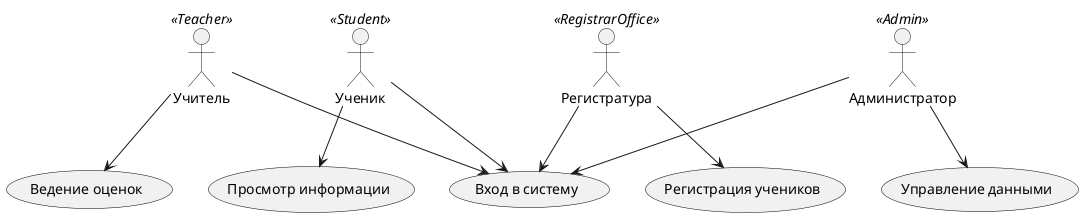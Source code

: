 @startuml
' Диаграмма вариантов использования системы электронного школьного журнала

skinparam usecase {
  BackgroundColor<<Admin>> LightBlue
  BackgroundColor<<Teacher>> LightGreen
  BackgroundColor<<Student>> LightYellow
  BackgroundColor<<RegistrarOffice>> LightPink
  BorderColor Black
  FontName Arial
}

actor Администратор <<Admin>>
actor Учитель <<Teacher>>
actor Ученик <<Student>>
actor Регистратура <<RegistrarOffice>>

usecase "Вход в систему" as UC_Login
usecase "Управление данными" as UC_ManageData
usecase "Ведение оценок" as UC_Grade
usecase "Просмотр информации" as UC_ViewInfo
usecase "Регистрация учеников" as UC_Register

Администратор --> UC_Login
Администратор --> UC_ManageData

Учитель --> UC_Login
Учитель --> UC_Grade

Ученик --> UC_Login
Ученик --> UC_ViewInfo

Регистратура --> UC_Login
Регистратура --> UC_Register

@enduml

